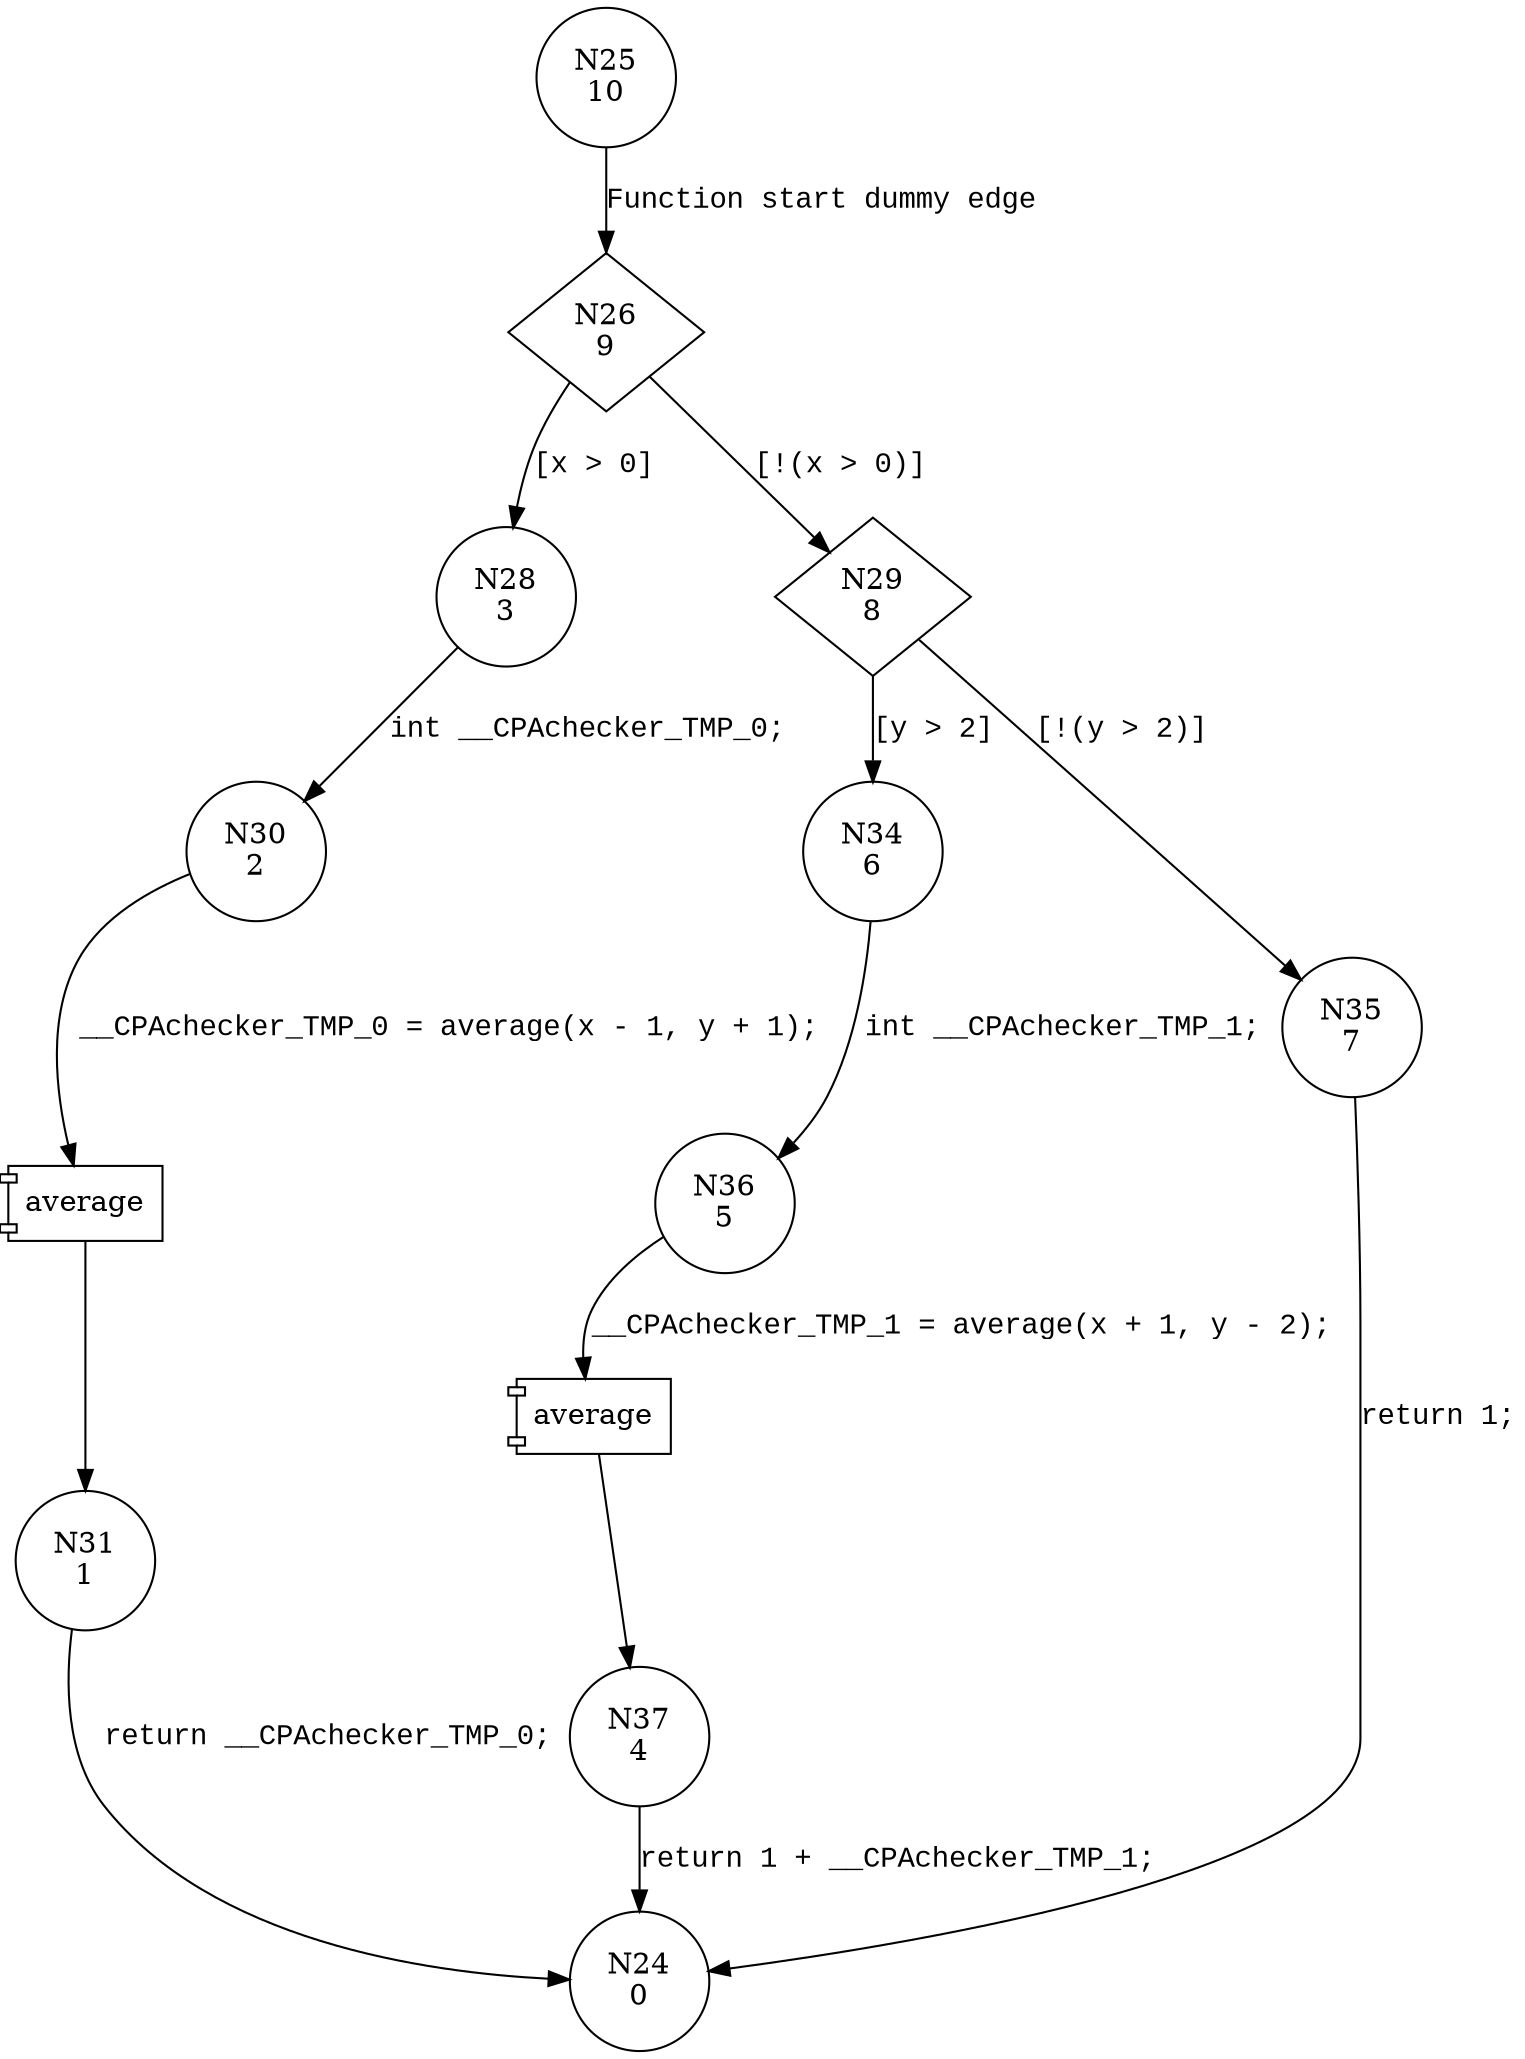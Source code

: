 digraph average {
25 [shape="circle" label="N25\n10"]
26 [shape="diamond" label="N26\n9"]
28 [shape="circle" label="N28\n3"]
29 [shape="diamond" label="N29\n8"]
34 [shape="circle" label="N34\n6"]
35 [shape="circle" label="N35\n7"]
36 [shape="circle" label="N36\n5"]
37 [shape="circle" label="N37\n4"]
30 [shape="circle" label="N30\n2"]
31 [shape="circle" label="N31\n1"]
24 [shape="circle" label="N24\n0"]
25 -> 26 [label="Function start dummy edge" fontname="Courier New"]
26 -> 28 [label="[x > 0]" fontname="Courier New"]
26 -> 29 [label="[!(x > 0)]" fontname="Courier New"]
29 -> 34 [label="[y > 2]" fontname="Courier New"]
29 -> 35 [label="[!(y > 2)]" fontname="Courier New"]
34 -> 36 [label="int __CPAchecker_TMP_1;" fontname="Courier New"]
100001 [shape="component" label="average"]
36 -> 100001 [label="__CPAchecker_TMP_1 = average(x + 1, y - 2);" fontname="Courier New"]
100001 -> 37 [label="" fontname="Courier New"]
28 -> 30 [label="int __CPAchecker_TMP_0;" fontname="Courier New"]
100002 [shape="component" label="average"]
30 -> 100002 [label="__CPAchecker_TMP_0 = average(x - 1, y + 1);" fontname="Courier New"]
100002 -> 31 [label="" fontname="Courier New"]
35 -> 24 [label="return 1;" fontname="Courier New"]
37 -> 24 [label="return 1 + __CPAchecker_TMP_1;" fontname="Courier New"]
31 -> 24 [label="return __CPAchecker_TMP_0;" fontname="Courier New"]
}